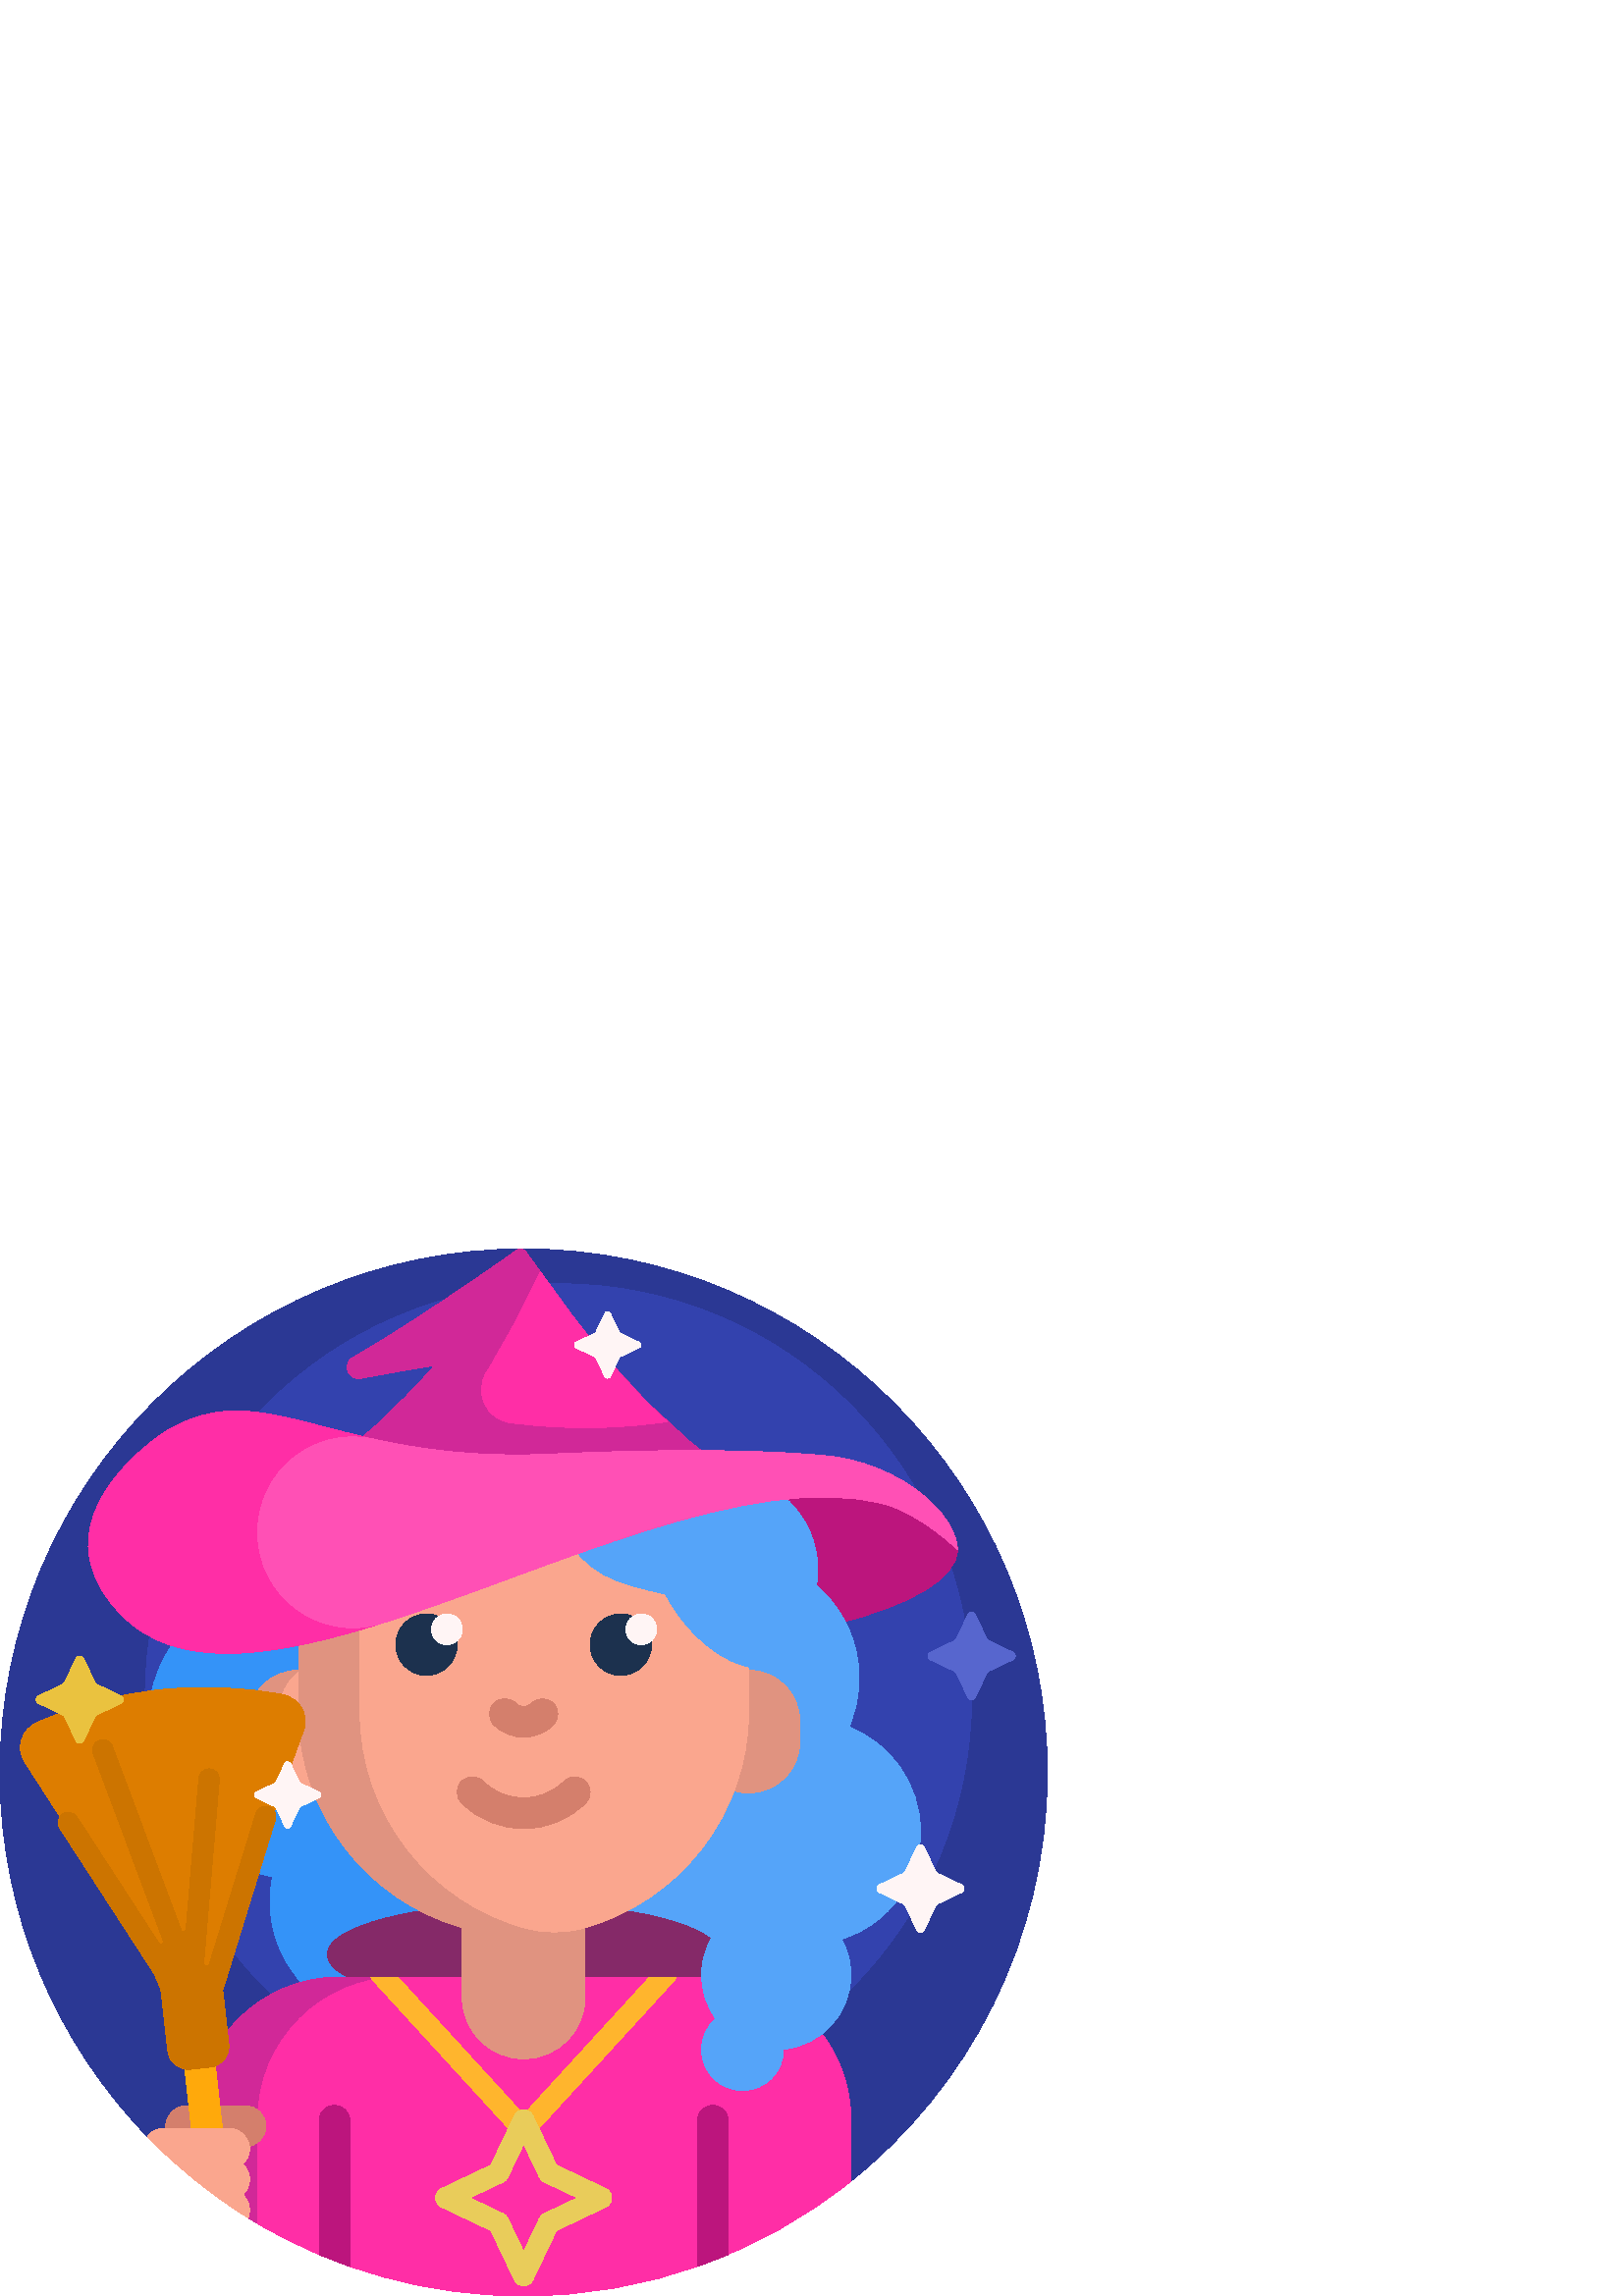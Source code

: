 %!PS-Adobe-3.0 EPSF-3.0
%%Pages: 1
%%DocumentData: Clean7Bit
%%LanguageLevel: 2
%%BoundingBox: 0 0 384 384
%%EndComments
%%BeginProlog
50 dict begin
/q { gsave } bind def
/Q { grestore } bind def
/cm { 6 array astore concat } bind def
/w { setlinewidth } bind def
/J { setlinecap } bind def
/j { setlinejoin } bind def
/M { setmiterlimit } bind def
/d { setdash } bind def
/m { moveto } bind def
/l { lineto } bind def
/c { curveto } bind def
/h { closepath } bind def
/re { exch dup neg 3 1 roll 5 3 roll moveto 0 rlineto
      0 exch rlineto 0 rlineto closepath } bind def
/S { stroke } bind def
/f { fill } bind def
/f* { eofill } bind def
/n { newpath } bind def
/W { clip } bind def
/W* { eoclip } bind def
/BT { } bind def
/ET { } bind def
/BDC { mark 3 1 roll /BDC pdfmark } bind def
/EMC { mark /EMC pdfmark } bind def
/cairo_store_point { /cairo_point_y exch def /cairo_point_x exch def } def
/Tj { show currentpoint cairo_store_point } bind def
/TJ {
  {
    dup
    type /stringtype eq
    { show } { -0.001 mul 0 cairo_font_matrix dtransform rmoveto } ifelse
  } forall
  currentpoint cairo_store_point
} bind def
/cairo_selectfont { cairo_font_matrix aload pop pop pop 0 0 6 array astore
    cairo_font exch selectfont cairo_point_x cairo_point_y moveto } bind def
/Tf { pop /cairo_font exch def /cairo_font_matrix where
      { pop cairo_selectfont } if } bind def
/Td { matrix translate cairo_font_matrix matrix concatmatrix dup
      /cairo_font_matrix exch def dup 4 get exch 5 get cairo_store_point
      /cairo_font where { pop cairo_selectfont } if } bind def
/Tm { 2 copy 8 2 roll 6 array astore /cairo_font_matrix exch def
      cairo_store_point /cairo_font where { pop cairo_selectfont } if } bind def
/g { setgray } bind def
/rg { setrgbcolor } bind def
/d1 { setcachedevice } bind def
/cairo_data_source {
  CairoDataIndex CairoData length lt
    { CairoData CairoDataIndex get /CairoDataIndex CairoDataIndex 1 add def }
    { () } ifelse
} def
/cairo_flush_ascii85_file { cairo_ascii85_file status { cairo_ascii85_file flushfile } if } def
/cairo_image { image cairo_flush_ascii85_file } def
/cairo_imagemask { imagemask cairo_flush_ascii85_file } def
%%EndProlog
%%BeginSetup
%%EndSetup
%%Page: 1 1
%%BeginPageSetup
%%PageBoundingBox: 0 0 384 384
%%EndPageSetup
q 0 0 384 384 rectclip
1 0 0 -1 0 384 cm q
0.169 0.22 0.58 rg
0 192 m 0 85.961 85.961 0 192 0 c 297.988 0 384.289 86.551 384 192.539 
c 383.832 253.391 355.355 307.586 311.047 342.648 c 305.949 346.68 298.742
 346.754 293.594 342.789 c 261.191 317.84 220.602 303 176.547 303 c 141.047
 303 107.801 312.633 79.273 329.43 c 71.324 334.113 61.195 332.852 54.742
 326.258 c 20.875 291.637 0 244.258 0 192 c h
0 192 m f
0.2 0.259 0.682 rg
356.25 164.25 m 356.25 247.922 288.422 315.75 204.75 315.75 c 121.078 315.75
 53.25 247.922 53.25 164.25 c 53.25 80.578 121.078 12.75 204.75 12.75 c 
288.422 12.75 356.25 80.578 356.25 164.25 c h
356.25 164.25 m f
0.341 0.4 0.808 rg
357.605 134.133 m 361.816 143 l 361.965 143.312 362.219 143.562 362.527
 143.711 c 371.398 147.926 l 372.539 148.469 372.539 150.094 371.398 150.637
 c 362.527 154.848 l 362.219 154.996 361.965 155.246 361.816 155.559 c 357.605
 164.43 l 357.062 165.57 355.438 165.57 354.895 164.43 c 350.68 155.559 
l 350.531 155.246 350.281 154.996 349.969 154.848 c 341.102 150.637 l 339.961
 150.094 339.961 148.469 341.102 147.926 c 349.969 143.711 l 350.281 143.562
 350.535 143.312 350.68 143 c 354.895 134.133 l 355.438 132.992 357.062 
132.992 357.605 134.133 c h
357.605 134.133 m f
0.737 0.082 0.49 rg
195.684 71.141 m 281.484 71.141 351.039 88.633 351.039 110.211 c 351.039
 131.789 281.484 149.281 195.684 149.281 c 109.879 149.281 40.324 131.789
 40.324 110.211 c 40.324 88.633 109.879 71.141 195.684 71.141 c h
195.684 71.141 m f
0.204 0.576 0.973 rg
187.5 239.25 m 187.5 263.688 167.688 283.5 143.25 283.5 c 118.812 283.5
 99 263.688 99 239.25 c 99 236.141 99.32 233.105 99.93 230.18 c 73.84 225.645
 54 202.887 54 175.5 c 54 144.848 78.848 120 109.5 120 c 140.152 120 165
 144.848 165 175.5 c 165 183.637 163.25 191.363 160.105 198.324 c 176.184
 204.953 187.5 220.781 187.5 239.25 c h
187.5 239.25 m f
0.333 0.643 0.976 rg
337.5 213.75 m 337.5 236.531 319.031 255 296.25 255 c 294.055 255 291.902
 254.828 289.801 254.5 c 283.59 271.426 267.328 283.5 248.25 283.5 c 223.812
 283.5 204 263.688 204 239.25 c 204 215.812 222.219 196.633 245.266 195.098
 c 233.059 187.051 225 173.219 225 157.5 c 225 132.648 245.148 112.5 270
 112.5 c 294.852 112.5 315 132.648 315 157.5 c 315 163.84 313.688 169.871
 311.324 175.34 c 326.652 181.359 337.5 196.289 337.5 213.75 c h
337.5 213.75 m f
0.522 0.161 0.408 rg
264.023 258.75 m 264.023 269.105 231.781 277.5 192.012 277.5 c 152.238 
277.5 120 269.105 120 258.75 c 120 248.395 152.242 240 192.012 240 c 231.781
 240 264.023 248.395 264.023 258.75 c h
264.023 258.75 m f
0.98 0.651 0.557 rg
109.5 199.5 m 99.145 199.5 90.75 191.105 90.75 180.75 c 90.75 173.25 l 
90.75 162.895 99.145 154.5 109.5 154.5 c 119.855 154.5 128.25 162.895 128.25
 173.25 c 128.25 180.75 l 128.25 191.105 119.855 199.5 109.5 199.5 c h
109.5 199.5 m f
0.82 0.157 0.596 rg
101.25 353.793 m 101.25 357.16 97.59 359.258 94.688 357.547 c 93.438 356.809
 92.195 356.059 90.961 355.293 c 89.992 354.691 89.027 351.441 88.066 350.824
 c 82.508 347.238 72 333.207 72 333.207 c 72 319.5 l 72 290.504 95.504 267
 124.5 267 c 153.75 267 l 124.754 267 101.25 290.504 101.25 319.5 c h
101.25 353.793 m f
1 0.18 0.651 rg
312 319.5 m 312 341.891 l 279.129 368.238 237.406 384 192 384 c 156.406
 384 123.078 374.316 94.5 357.438 c 94.5 319.5 l 94.5 290.504 118.004 267
 147 267 c 259.5 267 l 288.496 267 312 290.504 312 319.5 c h
312 319.5 m f
0.878 0.576 0.502 rg
293.25 173.25 m 293.25 180.75 l 293.25 191.105 284.855 199.5 274.5 199.5
 c 272.648 199.5 270.859 199.23 269.172 198.73 c 259.98 222.98 239.691 241.77
 214.5 248.895 c 214.5 274.5 l 214.5 286.926 204.426 297 192 297 c 179.574
 297 169.5 286.926 169.5 274.5 c 169.5 248.895 l 134.871 239.102 109.5 207.262
 109.5 169.5 c 109.5 139.5 l 109.5 93.938 146.438 57 192 57 c 237.562 57
 274.5 93.938 274.5 139.5 c 274.5 154.5 l 284.855 154.5 293.25 162.895 293.25
 173.25 c h
109.5 154.5 m 99.145 154.5 90.75 162.895 90.75 173.25 c 90.75 180.75 l 
90.75 191.105 99.145 199.5 109.5 199.5 c 104.945 196.078 102 190.633 102
 184.5 c 102 169.5 l 102 163.367 104.945 157.922 109.5 154.5 c h
109.5 154.5 m f
0.98 0.651 0.557 rg
274.5 139.5 m 274.5 169.5 l 274.5 207.594 248.68 239.656 213.59 249.145
 c 206.82 250.977 199.68 250.977 192.91 249.145 c 157.82 239.656 132 207.594
 132 169.5 c 132 139.5 l 132 97.754 163.008 63.25 203.25 57.762 c 243.492
 63.25 274.5 97.754 274.5 139.5 c h
274.5 139.5 m f
0.11 0.192 0.306 rg
167.625 145.125 m 167.625 151.34 162.59 156.375 156.375 156.375 c 150.16
 156.375 145.125 151.34 145.125 145.125 c 145.125 138.91 150.16 133.875 
156.375 133.875 c 162.59 133.875 167.625 138.91 167.625 145.125 c h
227.625 133.875 m 221.41 133.875 216.375 138.91 216.375 145.125 c 216.375
 151.34 221.41 156.375 227.625 156.375 c 233.84 156.375 238.875 151.34 238.875
 145.125 c 238.875 138.91 233.84 133.875 227.625 133.875 c h
227.625 133.875 m f
1 0.961 0.961 rg
169.5 139.5 m 169.5 142.605 166.98 145.125 163.875 145.125 c 160.77 145.125
 158.25 142.605 158.25 139.5 c 158.25 136.395 160.77 133.875 163.875 133.875
 c 166.98 133.875 169.5 136.395 169.5 139.5 c h
235.125 133.875 m 232.02 133.875 229.5 136.395 229.5 139.5 c 229.5 142.605
 232.02 145.125 235.125 145.125 c 238.23 145.125 240.75 142.605 240.75 139.5
 c 240.75 136.395 238.23 133.875 235.125 133.875 c h
235.125 133.875 m f
0.737 0.082 0.49 rg
267 319.719 m 267 368.801 l 263.309 370.367 259.555 371.824 255.75 373.164
 c 255.75 319.719 l 255.75 316.613 258.27 314.094 261.375 314.094 c 264.48
 314.094 267 316.613 267 319.719 c h
122.625 314.094 m 119.52 314.094 117 316.613 117 319.719 c 117 368.801 
l 120.691 370.367 124.445 371.824 128.25 373.164 c 128.25 319.719 l 128.25
 316.613 125.73 314.094 122.625 314.094 c h
122.625 314.094 m f
0.831 0.498 0.424 rg
181.125 174.547 m 178.93 172.352 178.93 168.789 181.125 166.594 c 183.32
 164.398 186.883 164.398 189.078 166.594 c 189.859 167.375 190.898 167.805
 192 167.805 c 193.102 167.805 194.137 167.375 194.918 166.594 c 197.117
 164.398 200.676 164.398 202.875 166.594 c 205.07 168.789 205.07 172.352
 202.875 174.547 c 199.969 177.453 196.105 179.055 192 179.055 c 187.891
 179.055 184.031 177.453 181.125 174.547 c h
214.727 195.25 m 212.531 193.055 208.969 193.055 206.773 195.25 c 198.629
 203.395 185.375 203.395 177.227 195.25 c 175.031 193.055 171.469 193.055
 169.273 195.25 c 167.074 197.445 167.074 201.008 169.273 203.203 c 175.539
 209.469 183.77 212.602 192 212.602 c 200.23 212.602 208.461 209.469 214.727
 203.203 c 216.926 201.008 216.926 197.445 214.727 195.25 c h
214.727 195.25 m f
0.82 0.157 0.596 rg
269.508 83.469 m 114.492 83.469 l 130.391 72.32 145.434 58.656 159.375 
42.723 c 150.852 44.055 141.809 45.648 132.273 47.496 c 127.656 48.391 125.328
 42.141 129.41 39.801 c 152.859 26.332 184.871 3.734 189.555 0.414 c 189.934
 0.141 190.387 0 190.855 0 c 191.574 0 192.254 0.344 192.676 0.926 c 207.746
 21.582 l 226.141 46.797 246.965 67.664 269.508 83.469 c h
269.508 83.469 m f
1 0.18 0.651 rg
187.125 63.719 m 178.406 62.566 173.75 52.82 178.355 45.324 c 185.086 34.363
 191.52 22.375 197.605 9.434 c 198.105 8.367 l 207.746 21.582 l 219.164 
37.23 231.516 51.203 244.633 63.332 c 229.598 65.477 211.223 66.902 187.207
 63.73 c 187.18 63.727 187.152 63.723 187.125 63.719 c h
187.125 63.719 m f
0.333 0.643 0.976 rg
286.703 152.691 m 269.957 158.391 251.898 141.855 244.035 126.59 c 227.258
 122.766 212.797 119.5 206.848 102.016 c 205.633 98.445 204.832 94.832 204.426
 91.23 c 222.949 84.449 251.883 82.5 264.602 82.5 c 284.07 82.5 299.848 
98.281 299.848 117.746 c 299.848 120.574 299.516 123.328 298.887 125.965
 c 302.336 127.191 297.52 149.012 286.703 152.691 c h
286.703 152.691 m f
287.25 293.5 m 287.25 293.543 287.25 293.582 287.25 293.625 c 287.25 301.91
 280.535 308.625 272.25 308.625 c 263.965 308.625 257.25 301.91 257.25 293.625
 c 257.25 289.094 259.258 285.031 262.434 282.281 c 259.172 277.777 257.25
 272.238 257.25 266.25 c 257.25 251.133 269.508 238.875 284.625 238.875 
c 299.742 238.875 312 251.133 312 266.25 c 312 280.484 301.137 292.18 287.25
 293.5 c h
287.25 293.5 m f
0.831 0.498 0.424 rg
97.5 321.75 m 97.5 325.891 94.141 329.25 90 329.25 c 68.25 329.25 l 64.109
 329.25 60.75 325.891 60.75 321.75 c 60.75 317.609 64.109 314.25 68.25 314.25
 c 90 314.25 l 94.141 314.25 97.5 317.609 97.5 321.75 c h
97.5 321.75 m f
1 0.663 0.043 rg
78.125 342.387 m 75.039 342.738 72.254 340.52 71.902 337.43 c 66.418 288.992
 l 66.066 285.902 68.285 283.117 71.371 282.77 c 74.461 282.418 77.246 284.637
 77.594 287.727 c 83.082 336.164 l 83.434 339.25 81.215 342.039 78.125 342.387
 c h
78.125 342.387 m f
0.867 0.49 0 rg
9.02 188.047 m 5.688 182.879 7.977 176.09 13.863 173.539 c 27.707 167.527
 42.438 163.504 57.863 161.758 c 73.289 160.012 88.547 160.637 103.383 163.398
 c 109.691 164.57 113.441 170.676 111.352 176.457 c 71.883 285.543 l h
9.02 188.047 m f
0.8 0.455 0 rg
100.984 209.246 m 81.656 271.879 l 83.906 291.73 l 84.371 295.848 81.414
 299.562 77.297 300.027 c 69.848 300.871 l 65.73 301.34 62.016 298.379 61.551
 294.262 c 59.016 271.906 l 58.934 271.16 56.562 265.832 56.562 265.832 
c 21.914 212.402 l 20.785 210.664 21.277 208.352 23.02 207.215 c 24.758 
206.09 27.078 206.586 28.207 208.32 c 58.254 254.656 l 58.859 255.59 60.297
 254.867 59.906 253.828 c 34.195 185.055 l 33.473 183.117 34.457 180.957
 36.395 180.23 c 38.336 179.504 40.496 180.492 41.223 182.43 c 66.418 249.832
 l 66.766 250.762 68.133 250.574 68.215 249.586 c 72.922 194.109 l 73.098
 192.047 74.902 190.52 76.977 190.691 c 79.039 190.867 80.57 192.68 80.395
 194.746 c 74.711 261.773 l 74.664 262.301 75.016 262.777 75.535 262.891
 c 75.539 262.895 75.547 262.895 75.555 262.898 c 76.094 263.016 76.637 
262.711 76.801 262.18 c 93.816 207.035 l 94.426 205.055 96.52 203.949 98.504
 204.555 c 100.488 205.168 101.598 207.266 100.984 209.246 c h
100.984 209.246 m f
0.98 0.651 0.557 rg
88.961 346.875 m 90.516 348.25 91.5 350.258 91.5 352.5 c 91.5 353.488 91.309
 354.43 90.961 355.297 c 77.43 346.902 65.02 336.879 54.004 325.496 c 55.371
 323.676 57.547 322.5 60 322.5 c 84 322.5 l 88.141 322.5 91.5 325.859 91.5
 330 c 91.5 332.242 90.516 334.25 88.961 335.625 c 90.516 337 91.5 339.008
 91.5 341.25 c 91.5 343.492 90.516 345.5 88.961 346.875 c h
88.961 346.875 m f
1 0.71 0.176 rg
248.016 267 m 247.852 267.438 247.602 267.852 247.266 268.219 c 194.766
 325.594 l 194.055 326.371 193.055 326.812 192 326.812 c 190.949 326.812
 189.945 326.371 189.234 325.594 c 136.734 268.219 l 136.398 267.852 136.152
 267.438 135.988 267 c 145.785 267 l 192 317.508 l 238.215 267 l h
248.016 267 m f
0.914 0.8 0.353 rg
222.109 344.613 m 203.996 336.004 l 195.387 317.891 l 194.766 316.582 193.449
 315.75 192 315.75 c 190.551 315.75 189.234 316.582 188.613 317.891 c 180.004
 336.004 l 161.891 344.613 l 160.582 345.234 159.75 346.551 159.75 348 c
 159.75 349.449 160.582 350.766 161.891 351.387 c 180.004 359.996 l 188.613
 378.109 l 189.234 379.418 190.551 380.25 192 380.25 c 193.449 380.25 194.766
 379.418 195.387 378.109 c 203.996 359.996 l 222.109 351.387 l 223.418 350.766
 224.25 349.449 224.25 348 c 224.25 346.551 223.418 345.234 222.109 344.613
 c h
199.57 353.793 m 198.789 354.164 198.164 354.789 197.793 355.57 c 192 367.762
 l 186.207 355.57 l 185.836 354.789 185.211 354.164 184.43 353.793 c 172.238
 348 l 184.43 342.207 l 185.211 341.836 185.836 341.211 186.207 340.43 c
 192 328.238 l 197.793 340.43 l 198.164 341.211 198.789 341.836 199.57 342.207
 c 211.762 348 l h
199.57 353.793 m f
1 0.18 0.651 rg
154.188 118.648 m 154.188 127.07 148.719 134.508 140.691 137.055 c 103.207
 148.949 70.023 154.426 49.188 138.336 c 46.746 136.453 33.473 125.711 32.469
 110.211 c 30.941 86.562 59.023 68.035 60.281 67.254 c 85.137 51.785 104.184
 62.695 138.902 70.16 c 147.809 72.074 154.188 79.926 154.188 89.035 c h
154.188 118.648 m f
1 0.314 0.71 rg
351.039 110.211 m 351.039 110.211 337.5 97.004 324.164 93.555 c 274.855
 80.793 201.477 117.887 139.891 137.309 c 117.395 144.402 94.5 127.496 94.5
 103.91 c 94.5 81.547 115.191 64.902 137.023 69.75 c 153.629 73.434 173.844
 76.434 200.141 75.324 c 209.453 74.93 264.574 72.117 303.543 75.922 c 308.48
 76.402 322.816 78.609 336.117 88.473 c 351.688 100.023 351.039 110.211 
351.039 110.211 c h
351.039 110.211 m f
0.918 0.761 0.247 rg
30.613 150.137 m 34.828 159.004 l 34.977 159.316 35.227 159.57 35.539 159.715
 c 44.406 163.93 l 45.551 164.473 45.551 166.098 44.406 166.641 c 35.539
 170.852 l 35.227 171 34.977 171.254 34.828 171.562 c 30.613 180.434 l 30.07
 181.574 28.445 181.574 27.906 180.434 c 23.691 171.562 l 23.543 171.254
 23.293 171 22.98 170.852 c 14.109 166.641 l 12.969 166.098 12.969 164.473
 14.109 163.93 c 22.98 159.715 l 23.293 159.566 23.543 159.316 23.691 159.004
 c 27.906 150.137 l 28.449 148.996 30.07 148.996 30.613 150.137 c h
30.613 150.137 m f
1 0.961 0.961 rg
106.5 188.711 m 109.703 195.457 l 109.816 195.695 110.008 195.887 110.246
 195.996 c 116.992 199.203 l 117.859 199.613 117.859 200.852 116.992 201.262
 c 110.246 204.469 l 110.008 204.582 109.816 204.773 109.703 205.008 c 106.5
 211.754 l 106.086 212.621 104.852 212.621 104.438 211.754 c 101.234 205.008
 l 101.121 204.77 100.93 204.578 100.695 204.469 c 93.949 201.262 l 93.082
 200.852 93.082 199.613 93.949 199.203 c 100.695 195.996 l 100.93 195.883
 101.121 195.691 101.234 195.457 c 104.438 188.711 l 104.852 187.844 106.086
 187.844 106.5 188.711 c h
223.801 23.711 m 227.008 30.457 l 227.121 30.691 227.312 30.883 227.547
 30.996 c 234.293 34.199 l 235.16 34.613 235.16 35.848 234.293 36.262 c 
227.547 39.465 l 227.312 39.578 227.121 39.77 227.008 40.008 c 223.801 46.754
 l 223.391 47.621 222.152 47.621 221.742 46.754 c 218.535 40.008 l 218.426
 39.77 218.234 39.578 217.996 39.465 c 211.25 36.262 l 210.383 35.848 210.383
 34.613 211.25 34.199 c 217.996 30.996 l 218.234 30.883 218.426 30.691 218.535
 30.457 c 221.742 23.711 l 222.152 22.844 223.391 22.844 223.801 23.711 
c h
338.855 219.445 m 343.066 228.316 l 343.215 228.629 343.469 228.879 343.777
 229.027 c 352.648 233.238 l 353.789 233.781 353.789 235.406 352.648 235.949
 c 343.777 240.164 l 343.469 240.312 343.215 240.562 343.066 240.875 c 338.855
 249.742 l 338.312 250.883 336.688 250.883 336.145 249.742 c 331.93 240.875
 l 331.781 240.562 331.531 240.309 331.219 240.164 c 322.352 235.949 l 321.211
 235.406 321.211 233.781 322.352 233.238 c 331.219 229.027 l 331.531 228.879
 331.785 228.629 331.93 228.316 c 336.145 219.445 l 336.688 218.305 338.312
 218.305 338.855 219.445 c h
338.855 219.445 m f
Q Q
showpage
%%Trailer
end
%%EOF
